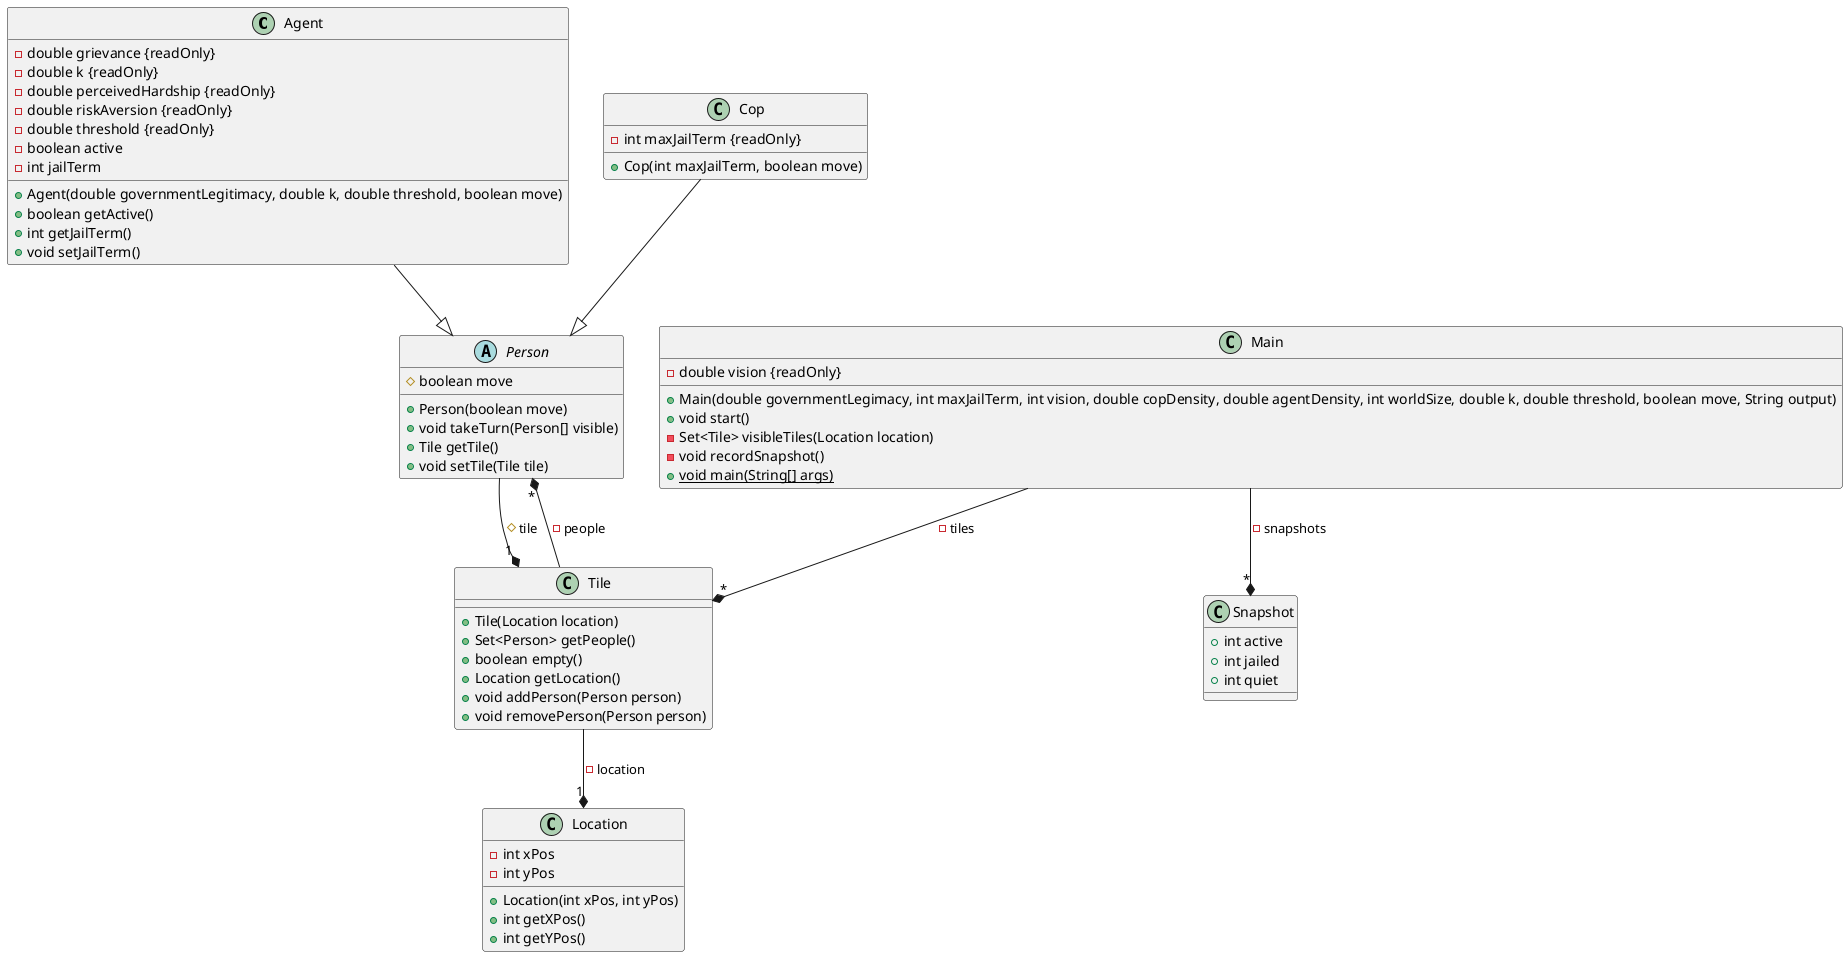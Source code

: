 @startuml Rebellion

class Agent {
    - double grievance {readOnly}
    - double k {readOnly}
    - double perceivedHardship {readOnly}
    - double riskAversion {readOnly}
    - double threshold {readOnly}
    - boolean active
    - int jailTerm
    + Agent(double governmentLegitimacy, double k, double threshold, boolean move)
    + boolean getActive()
    + int getJailTerm()
    + void setJailTerm()
}

class Cop {
    - int maxJailTerm {readOnly}
    + Cop(int maxJailTerm, boolean move)
}

class Location {
    - int xPos
    - int yPos
    + Location(int xPos, int yPos)
    + int getXPos()
    + int getYPos()
}

class Main {
    - double vision {readOnly}
    + Main(double governmentLegimacy, int maxJailTerm, int vision, double copDensity, double agentDensity, int worldSize, double k, double threshold, boolean move, String output)
    + void start()
    - Set<Tile> visibleTiles(Location location)
    - void recordSnapshot()
    + void main(String[] args) {static}
}

abstract class Person {
    # boolean move
    + Person(boolean move)
    + void takeTurn(Person[] visible)
    + Tile getTile()
    + void setTile(Tile tile)
}

class Snapshot {
    + int active
    + int jailed
    + int quiet
}

class Tile {
    + Tile(Location location)
    + Set<Person> getPeople()
    + boolean empty()
    + Location getLocation()
    + void addPerson(Person person)
    + void removePerson(Person person)
}


Main --* "*" Tile : - tiles
Main --* "*" Snapshot : - snapshots
Agent --|> Person
Cop --|> Person
Tile --* "*" Person : - people
Person --* "1" Tile : # tile
Tile --* "1" Location : - location

@enduml
